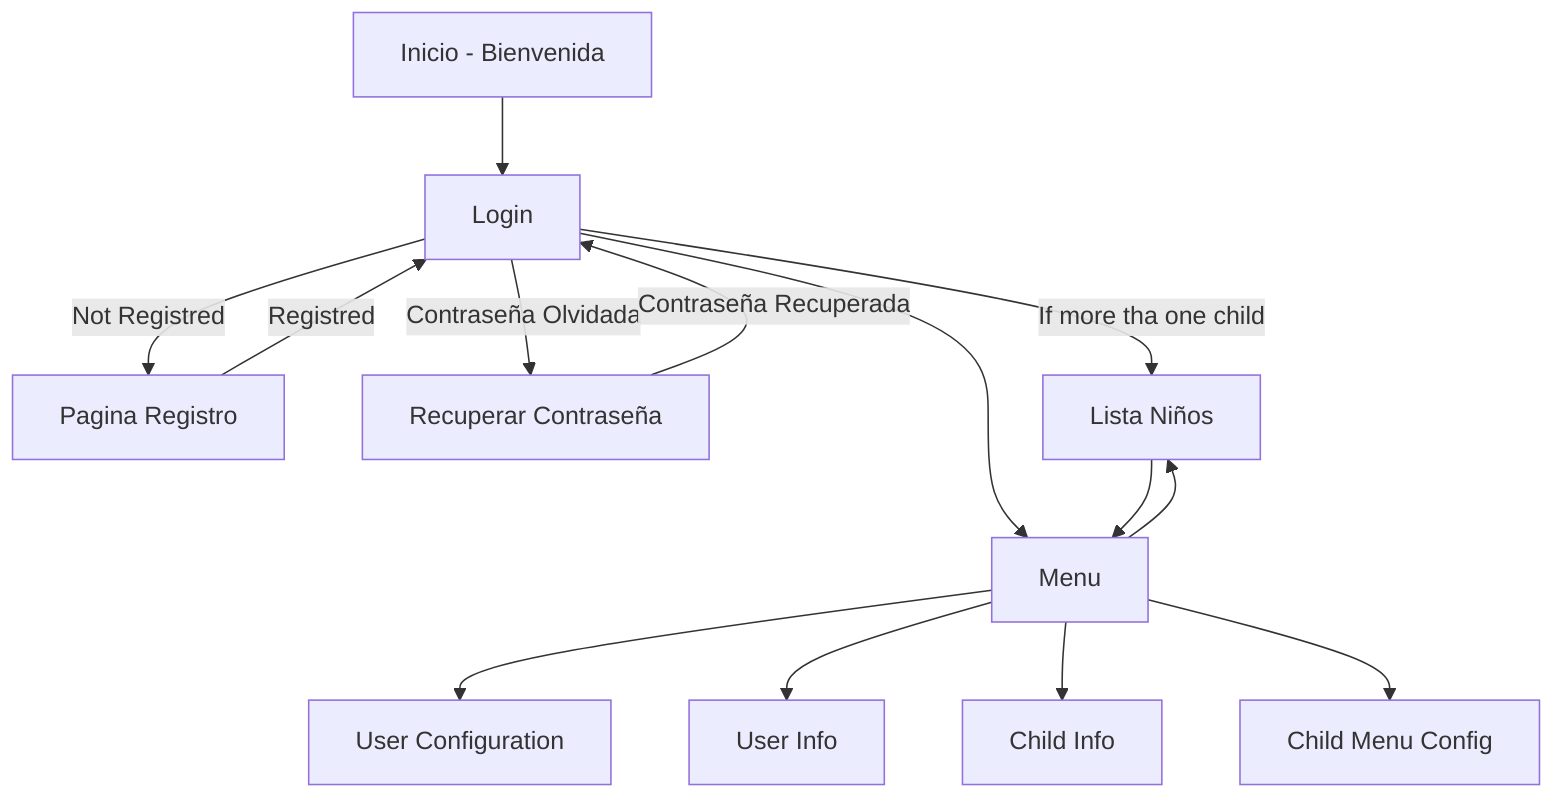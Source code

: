 flowchart TD
    A[Inicio - Bienvenida] --> B[Login]
    B -->|Not Registred| C[Pagina Registro]
    B -->|Contraseña Olvidada| D[Recuperar Contraseña]
    B-->|If more tha one child| F[Lista Niños]
    B --> G[Menu]
    F --> G 
    G --> F
    G --> H[User Configuration]
    G --> I[User Info]
    C -->|Registred| B
    D -->|Contraseña Recuperada| B
    G --> J[Child Info]
    G --> K[Child Menu Config]

    %%Login: 
    %%Descripcion: La pagina de login donde el usuario se validara
    %%Info Entrada: (username/email, password)
    %%Interacciones: (login option)
    %%Info Vista: Nada

    %%Registro:
    %%Descripcion: La pagina de registro donde el suaurio se registarar con sus datos y/o los datos del niño
    %%Info Entrada: (username, name, lastname, email, phone number, password y/o child name, child lastname)
    %%Interacciones: (register user option, register child option)
    %%Info Vista: Nada

    %%RetrievePassword: 
    %%Descripcion: La pagina de recuperacion de contraseña, aqui utilizando el correo afiliado a tu cuenta mandaras un codigo de verificacion para luego poder cambiar tu contraseña
    %%Info Entrada: (email, verification code)
    %%Interacciones: (send code option, change password option)
    %%Info Vista: Nada

    %%UserInfo:
    %%Descripcion: La pagina de informacion del usuario
    %%Info Entrada: Nada
    %%Interacciones: Nada
    %%Info Vista: (username, name, lastname, emial, phone number, email, password)

    %%UserConfig:
    %%Descripcion: La pagina de configuracion del usuario, dodne podra cambair todo lo relacionado con el usuario en si y no con le niño
    %%Info Entrada: Nada
    %%Interacciones: (change username option, change name option, change lastname option, change email option, change phone number option, change pasword option)
    %%Info Vista: Nada

    %%ChildsList:
    %%Descripcion: La pagina de la lista de niños de los cuales tiene accesso el usuario
    %%Info Entrada: Nada
    %%Interacciones: (select child option)
    %%Info Vista: (child name, child lastname, child unique identifier)

    %%Menu: 
    %%Descripcion: La pagina principal del usuario donde tiene acceso a su porpio infromacion y configuracion con tambien acceso a la infromacion del niño, opciones para añadir el tiempo del parche y configuraciones relacioanda con el niño
    %%Info Entrada: Nada
    %%Interacciones: (access to Child Info, accces to Child Menu Config, Add patch time option, access to Userinfo, access to UserConfig)
    %%Info Vista: Nada

    %%ChildInfo:
    %%Descripcion: La pagina donde esta toda la informacion relacionada con el niño
    %%Info Entrada: Nada
    %%Interacciones: Nada
    %%Info Vista: (child name, child lastname, patch time info, child unique identifier, users with access to this info, permissions of users with access)

    %%ChildMenuConfig:
    %%Descripcion: La pagina donde esta toda la configuracion del lo relacionado con el niño
    %%Info Entrada: Nada
    %%Interacciones: (change child name option, change child lastname option, change users with access option, change permissions of users with acces option)
    %%Info Vista: Nada